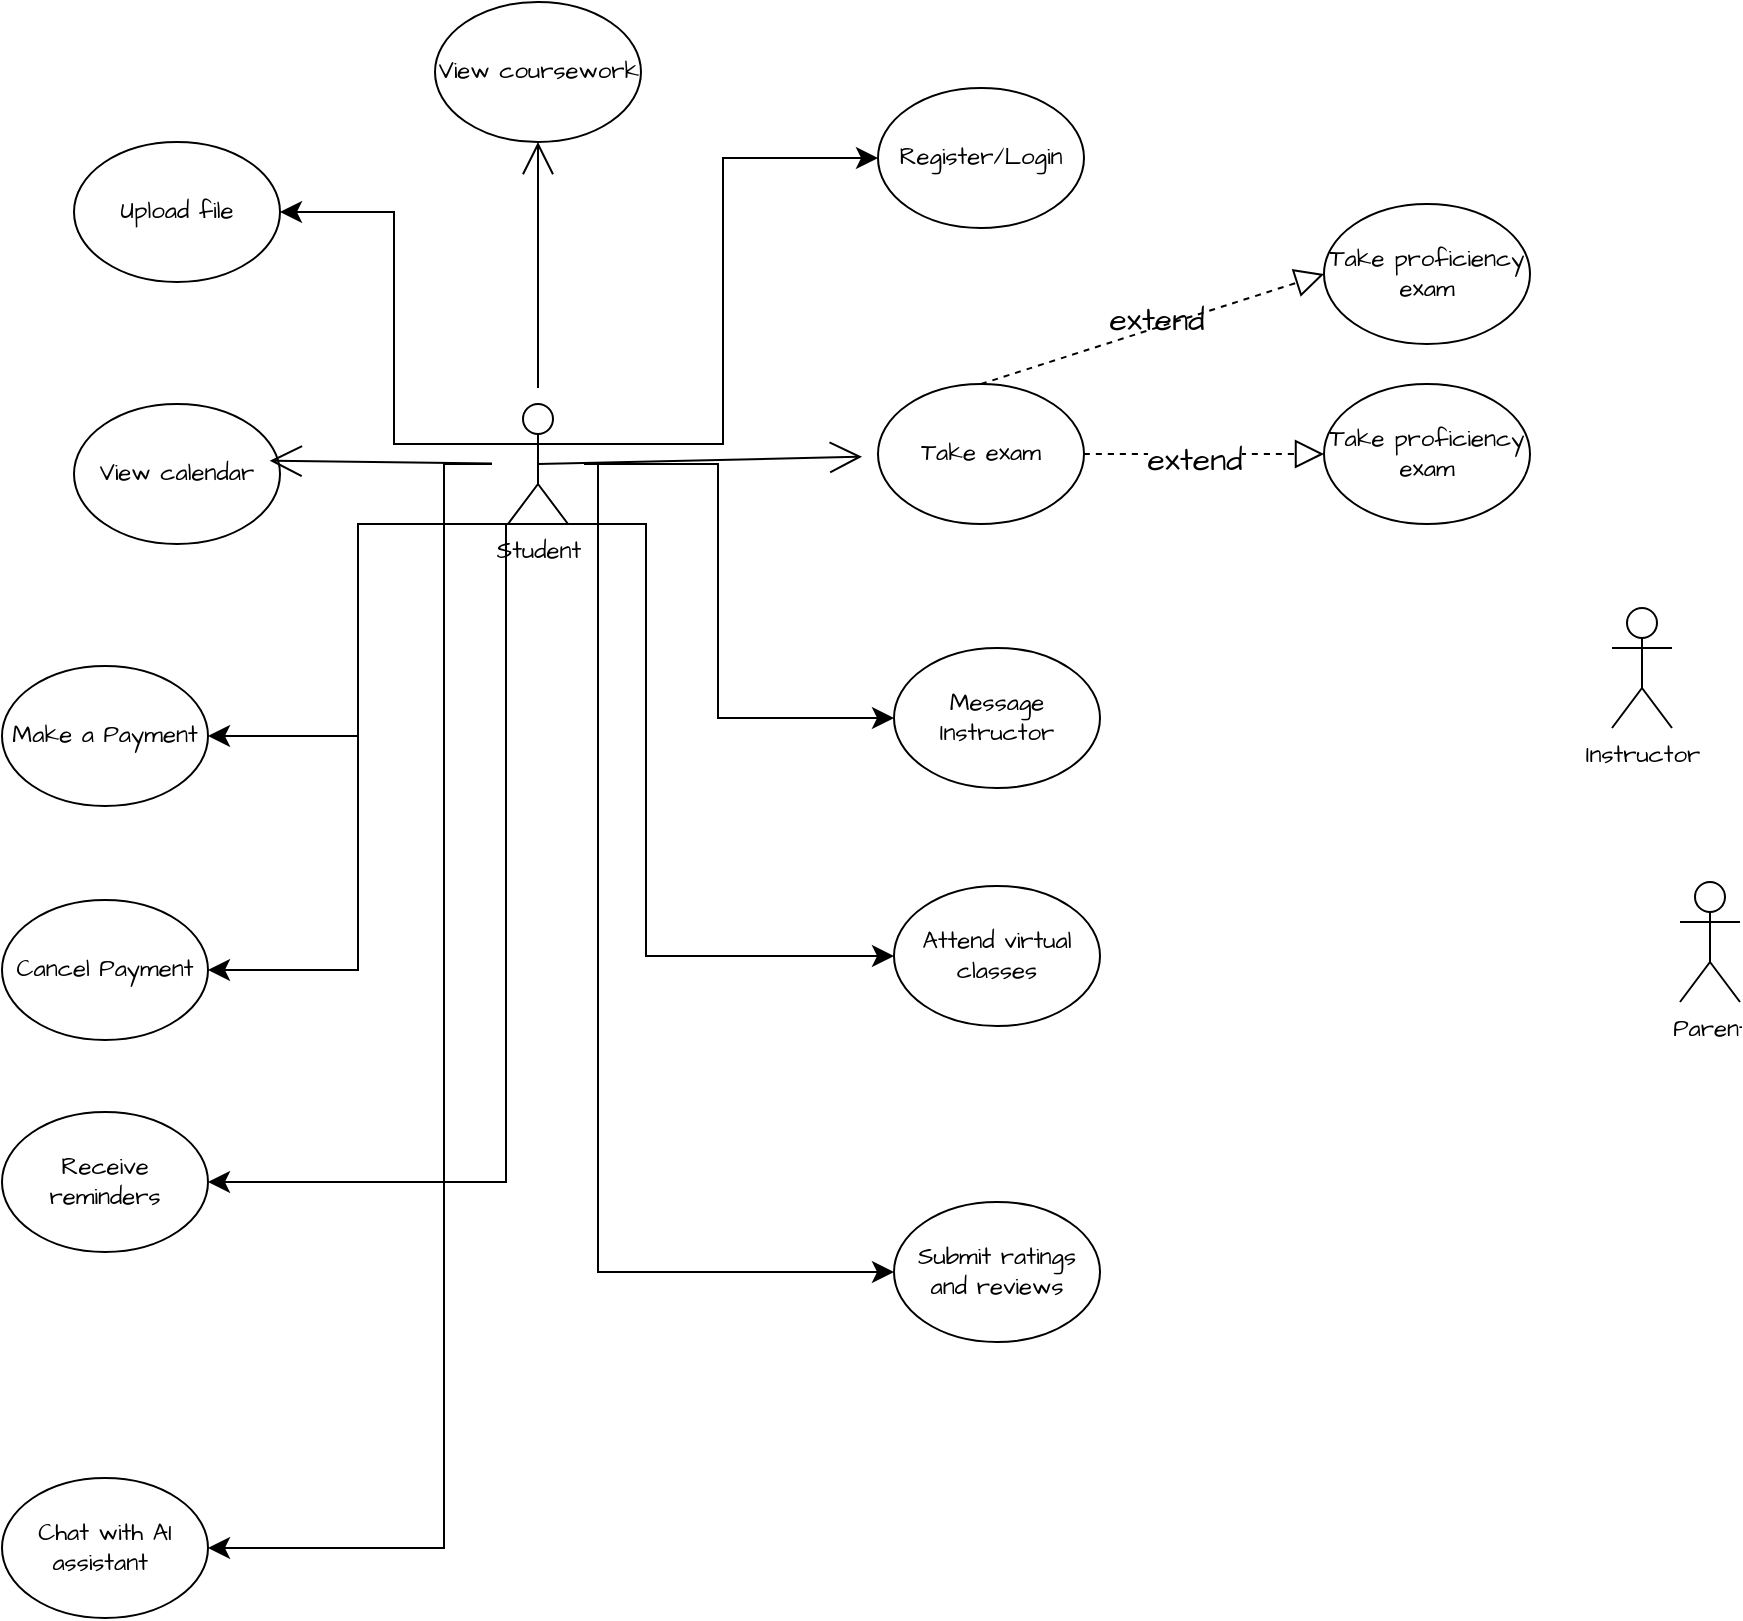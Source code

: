 <mxfile version="26.2.14">
  <diagram name="Page-1" id="RRGI0q7L0don1T7-6ic6">
    <mxGraphModel dx="4040" dy="1404" grid="0" gridSize="10" guides="1" tooltips="1" connect="1" arrows="1" fold="1" page="0" pageScale="1" pageWidth="850" pageHeight="1100" math="0" shadow="0">
      <root>
        <mxCell id="0" />
        <mxCell id="1" parent="0" />
        <mxCell id="d5JYhiwHxwO2VvrhSVND-21" style="edgeStyle=none;curved=1;rounded=0;orthogonalLoop=1;jettySize=auto;html=1;exitX=0.5;exitY=0.5;exitDx=0;exitDy=0;exitPerimeter=0;fontFamily=Architects Daughter;fontSource=https%3A%2F%2Ffonts.googleapis.com%2Fcss%3Ffamily%3DArchitects%2BDaughter;fontSize=16;startSize=14;endArrow=open;endSize=14;sourcePerimeterSpacing=8;targetPerimeterSpacing=8;" edge="1" parent="1" source="d5JYhiwHxwO2VvrhSVND-2" target="d5JYhiwHxwO2VvrhSVND-7">
          <mxGeometry relative="1" as="geometry" />
        </mxCell>
        <mxCell id="d5JYhiwHxwO2VvrhSVND-23" style="edgeStyle=none;curved=1;rounded=0;orthogonalLoop=1;jettySize=auto;html=1;entryX=0.5;entryY=1;entryDx=0;entryDy=0;fontFamily=Architects Daughter;fontSource=https%3A%2F%2Ffonts.googleapis.com%2Fcss%3Ffamily%3DArchitects%2BDaughter;fontSize=16;startSize=14;endArrow=open;endSize=14;sourcePerimeterSpacing=8;targetPerimeterSpacing=8;" edge="1" parent="1" source="d5JYhiwHxwO2VvrhSVND-2" target="d5JYhiwHxwO2VvrhSVND-9">
          <mxGeometry relative="1" as="geometry" />
        </mxCell>
        <mxCell id="d5JYhiwHxwO2VvrhSVND-2" value="Student&lt;div&gt;&lt;br&gt;&lt;/div&gt;" style="shape=umlActor;verticalLabelPosition=bottom;verticalAlign=top;html=1;outlineConnect=0;fontFamily=Architects Daughter;fontSource=https%3A%2F%2Ffonts.googleapis.com%2Fcss%3Ffamily%3DArchitects%2BDaughter;" vertex="1" parent="1">
          <mxGeometry x="-150" y="497" width="30" height="60" as="geometry" />
        </mxCell>
        <mxCell id="d5JYhiwHxwO2VvrhSVND-3" value="&lt;div&gt;Parent&lt;/div&gt;&lt;div&gt;&lt;br&gt;&lt;/div&gt;" style="shape=umlActor;verticalLabelPosition=bottom;verticalAlign=top;html=1;outlineConnect=0;fontFamily=Architects Daughter;fontSource=https%3A%2F%2Ffonts.googleapis.com%2Fcss%3Ffamily%3DArchitects%2BDaughter;" vertex="1" parent="1">
          <mxGeometry x="436" y="736" width="30" height="60" as="geometry" />
        </mxCell>
        <mxCell id="d5JYhiwHxwO2VvrhSVND-4" value="&lt;div&gt;Instructor&lt;/div&gt;&lt;div&gt;&lt;br&gt;&lt;/div&gt;" style="shape=umlActor;verticalLabelPosition=bottom;verticalAlign=top;html=1;outlineConnect=0;fontFamily=Architects Daughter;fontSource=https%3A%2F%2Ffonts.googleapis.com%2Fcss%3Ffamily%3DArchitects%2BDaughter;" vertex="1" parent="1">
          <mxGeometry x="402" y="599" width="30" height="60" as="geometry" />
        </mxCell>
        <mxCell id="d5JYhiwHxwO2VvrhSVND-6" value="Register/Login" style="ellipse;whiteSpace=wrap;html=1;fontFamily=Architects Daughter;fontSource=https%3A%2F%2Ffonts.googleapis.com%2Fcss%3Ffamily%3DArchitects%2BDaughter;" vertex="1" parent="1">
          <mxGeometry x="35" y="339" width="103" height="70" as="geometry" />
        </mxCell>
        <mxCell id="d5JYhiwHxwO2VvrhSVND-7" value="Take exam" style="ellipse;whiteSpace=wrap;html=1;fontFamily=Architects Daughter;fontSource=https%3A%2F%2Ffonts.googleapis.com%2Fcss%3Ffamily%3DArchitects%2BDaughter;" vertex="1" parent="1">
          <mxGeometry x="35" y="487" width="103" height="70" as="geometry" />
        </mxCell>
        <mxCell id="d5JYhiwHxwO2VvrhSVND-8" value="Message Instructor" style="ellipse;whiteSpace=wrap;html=1;fontFamily=Architects Daughter;fontSource=https%3A%2F%2Ffonts.googleapis.com%2Fcss%3Ffamily%3DArchitects%2BDaughter;" vertex="1" parent="1">
          <mxGeometry x="43" y="619" width="103" height="70" as="geometry" />
        </mxCell>
        <mxCell id="d5JYhiwHxwO2VvrhSVND-9" value="View coursework" style="ellipse;whiteSpace=wrap;html=1;fontFamily=Architects Daughter;fontSource=https%3A%2F%2Ffonts.googleapis.com%2Fcss%3Ffamily%3DArchitects%2BDaughter;" vertex="1" parent="1">
          <mxGeometry x="-186.5" y="296" width="103" height="70" as="geometry" />
        </mxCell>
        <mxCell id="d5JYhiwHxwO2VvrhSVND-10" value="Upload file" style="ellipse;whiteSpace=wrap;html=1;fontFamily=Architects Daughter;fontSource=https%3A%2F%2Ffonts.googleapis.com%2Fcss%3Ffamily%3DArchitects%2BDaughter;" vertex="1" parent="1">
          <mxGeometry x="-367" y="366" width="103" height="70" as="geometry" />
        </mxCell>
        <mxCell id="d5JYhiwHxwO2VvrhSVND-14" value="View calendar" style="ellipse;whiteSpace=wrap;html=1;fontFamily=Architects Daughter;fontSource=https%3A%2F%2Ffonts.googleapis.com%2Fcss%3Ffamily%3DArchitects%2BDaughter;" vertex="1" parent="1">
          <mxGeometry x="-367" y="497" width="103" height="70" as="geometry" />
        </mxCell>
        <mxCell id="d5JYhiwHxwO2VvrhSVND-15" value="Make a Payment" style="ellipse;whiteSpace=wrap;html=1;fontFamily=Architects Daughter;fontSource=https%3A%2F%2Ffonts.googleapis.com%2Fcss%3Ffamily%3DArchitects%2BDaughter;" vertex="1" parent="1">
          <mxGeometry x="-403" y="628" width="103" height="70" as="geometry" />
        </mxCell>
        <mxCell id="d5JYhiwHxwO2VvrhSVND-16" value="Cancel Payment" style="ellipse;whiteSpace=wrap;html=1;fontFamily=Architects Daughter;fontSource=https%3A%2F%2Ffonts.googleapis.com%2Fcss%3Ffamily%3DArchitects%2BDaughter;" vertex="1" parent="1">
          <mxGeometry x="-403" y="745" width="103" height="70" as="geometry" />
        </mxCell>
        <mxCell id="d5JYhiwHxwO2VvrhSVND-17" value="Receive reminders" style="ellipse;whiteSpace=wrap;html=1;fontFamily=Architects Daughter;fontSource=https%3A%2F%2Ffonts.googleapis.com%2Fcss%3Ffamily%3DArchitects%2BDaughter;" vertex="1" parent="1">
          <mxGeometry x="-403" y="851" width="103" height="70" as="geometry" />
        </mxCell>
        <mxCell id="d5JYhiwHxwO2VvrhSVND-20" value="" style="edgeStyle=elbowEdgeStyle;elbow=horizontal;endArrow=classic;html=1;curved=0;rounded=0;endSize=8;startSize=8;fontFamily=Architects Daughter;fontSource=https%3A%2F%2Ffonts.googleapis.com%2Fcss%3Ffamily%3DArchitects%2BDaughter;fontSize=16;sourcePerimeterSpacing=8;targetPerimeterSpacing=8;entryX=0;entryY=0.5;entryDx=0;entryDy=0;" edge="1" parent="1" target="d5JYhiwHxwO2VvrhSVND-6">
          <mxGeometry width="50" height="50" relative="1" as="geometry">
            <mxPoint x="-120" y="517" as="sourcePoint" />
            <mxPoint x="-66" y="371" as="targetPoint" />
          </mxGeometry>
        </mxCell>
        <mxCell id="d5JYhiwHxwO2VvrhSVND-22" value="" style="edgeStyle=elbowEdgeStyle;elbow=horizontal;endArrow=classic;html=1;curved=0;rounded=0;endSize=8;startSize=8;fontFamily=Architects Daughter;fontSource=https%3A%2F%2Ffonts.googleapis.com%2Fcss%3Ffamily%3DArchitects%2BDaughter;fontSize=16;sourcePerimeterSpacing=8;targetPerimeterSpacing=8;entryX=0;entryY=0.5;entryDx=0;entryDy=0;" edge="1" parent="1" source="d5JYhiwHxwO2VvrhSVND-2" target="d5JYhiwHxwO2VvrhSVND-8">
          <mxGeometry width="50" height="50" relative="1" as="geometry">
            <mxPoint x="-131" y="526" as="sourcePoint" />
            <mxPoint x="-18" y="609" as="targetPoint" />
            <Array as="points">
              <mxPoint x="-45" y="585" />
            </Array>
          </mxGeometry>
        </mxCell>
        <mxCell id="d5JYhiwHxwO2VvrhSVND-24" value="" style="edgeStyle=elbowEdgeStyle;elbow=horizontal;endArrow=classic;html=1;curved=0;rounded=0;endSize=8;startSize=8;fontFamily=Architects Daughter;fontSource=https%3A%2F%2Ffonts.googleapis.com%2Fcss%3Ffamily%3DArchitects%2BDaughter;fontSize=16;sourcePerimeterSpacing=8;targetPerimeterSpacing=8;exitX=0;exitY=0.333;exitDx=0;exitDy=0;exitPerimeter=0;entryX=1;entryY=0.5;entryDx=0;entryDy=0;" edge="1" parent="1" source="d5JYhiwHxwO2VvrhSVND-2" target="d5JYhiwHxwO2VvrhSVND-10">
          <mxGeometry width="50" height="50" relative="1" as="geometry">
            <mxPoint x="-241" y="524" as="sourcePoint" />
            <mxPoint x="-191" y="474" as="targetPoint" />
          </mxGeometry>
        </mxCell>
        <mxCell id="d5JYhiwHxwO2VvrhSVND-26" style="edgeStyle=none;curved=1;rounded=0;orthogonalLoop=1;jettySize=auto;html=1;entryX=0.95;entryY=0.405;entryDx=0;entryDy=0;entryPerimeter=0;fontFamily=Architects Daughter;fontSource=https%3A%2F%2Ffonts.googleapis.com%2Fcss%3Ffamily%3DArchitects%2BDaughter;fontSize=16;startSize=14;endArrow=open;endSize=14;sourcePerimeterSpacing=8;targetPerimeterSpacing=8;" edge="1" parent="1" source="d5JYhiwHxwO2VvrhSVND-2" target="d5JYhiwHxwO2VvrhSVND-14">
          <mxGeometry relative="1" as="geometry" />
        </mxCell>
        <mxCell id="d5JYhiwHxwO2VvrhSVND-27" value="" style="edgeStyle=elbowEdgeStyle;elbow=horizontal;endArrow=classic;html=1;curved=0;rounded=0;endSize=8;startSize=8;fontFamily=Architects Daughter;fontSource=https%3A%2F%2Ffonts.googleapis.com%2Fcss%3Ffamily%3DArchitects%2BDaughter;fontSize=16;sourcePerimeterSpacing=8;targetPerimeterSpacing=8;exitX=0;exitY=1;exitDx=0;exitDy=0;exitPerimeter=0;entryX=1;entryY=0.5;entryDx=0;entryDy=0;" edge="1" parent="1" source="d5JYhiwHxwO2VvrhSVND-2" target="d5JYhiwHxwO2VvrhSVND-15">
          <mxGeometry width="50" height="50" relative="1" as="geometry">
            <mxPoint x="-196" y="681" as="sourcePoint" />
            <mxPoint x="-146" y="631" as="targetPoint" />
          </mxGeometry>
        </mxCell>
        <mxCell id="d5JYhiwHxwO2VvrhSVND-29" value="" style="edgeStyle=elbowEdgeStyle;elbow=horizontal;endArrow=classic;html=1;curved=0;rounded=0;endSize=8;startSize=8;fontFamily=Architects Daughter;fontSource=https%3A%2F%2Ffonts.googleapis.com%2Fcss%3Ffamily%3DArchitects%2BDaughter;fontSize=16;sourcePerimeterSpacing=8;targetPerimeterSpacing=8;exitX=0;exitY=1;exitDx=0;exitDy=0;exitPerimeter=0;entryX=1;entryY=0.5;entryDx=0;entryDy=0;" edge="1" parent="1" source="d5JYhiwHxwO2VvrhSVND-2" target="d5JYhiwHxwO2VvrhSVND-16">
          <mxGeometry width="50" height="50" relative="1" as="geometry">
            <mxPoint x="-84" y="691" as="sourcePoint" />
            <mxPoint x="-34" y="641" as="targetPoint" />
          </mxGeometry>
        </mxCell>
        <mxCell id="d5JYhiwHxwO2VvrhSVND-30" value="" style="edgeStyle=elbowEdgeStyle;elbow=horizontal;endArrow=classic;html=1;curved=0;rounded=0;endSize=8;startSize=8;fontFamily=Architects Daughter;fontSource=https%3A%2F%2Ffonts.googleapis.com%2Fcss%3Ffamily%3DArchitects%2BDaughter;fontSize=16;sourcePerimeterSpacing=8;targetPerimeterSpacing=8;exitX=1;exitY=1;exitDx=0;exitDy=0;exitPerimeter=0;entryX=1;entryY=0.5;entryDx=0;entryDy=0;" edge="1" parent="1" source="d5JYhiwHxwO2VvrhSVND-2" target="d5JYhiwHxwO2VvrhSVND-17">
          <mxGeometry width="50" height="50" relative="1" as="geometry">
            <mxPoint x="-84" y="728" as="sourcePoint" />
            <mxPoint x="-34" y="678" as="targetPoint" />
            <Array as="points">
              <mxPoint x="-151" y="722" />
            </Array>
          </mxGeometry>
        </mxCell>
        <mxCell id="d5JYhiwHxwO2VvrhSVND-31" value="Attend virtual classes" style="ellipse;whiteSpace=wrap;html=1;fontFamily=Architects Daughter;fontSource=https%3A%2F%2Ffonts.googleapis.com%2Fcss%3Ffamily%3DArchitects%2BDaughter;" vertex="1" parent="1">
          <mxGeometry x="43" y="738" width="103" height="70" as="geometry" />
        </mxCell>
        <mxCell id="d5JYhiwHxwO2VvrhSVND-32" value="" style="edgeStyle=elbowEdgeStyle;elbow=horizontal;endArrow=classic;html=1;curved=0;rounded=0;endSize=8;startSize=8;fontFamily=Architects Daughter;fontSource=https%3A%2F%2Ffonts.googleapis.com%2Fcss%3Ffamily%3DArchitects%2BDaughter;fontSize=16;sourcePerimeterSpacing=8;targetPerimeterSpacing=8;exitX=1;exitY=1;exitDx=0;exitDy=0;exitPerimeter=0;entryX=0;entryY=0.5;entryDx=0;entryDy=0;" edge="1" parent="1" source="d5JYhiwHxwO2VvrhSVND-2" target="d5JYhiwHxwO2VvrhSVND-31">
          <mxGeometry width="50" height="50" relative="1" as="geometry">
            <mxPoint x="-84" y="622" as="sourcePoint" />
            <mxPoint x="-34" y="572" as="targetPoint" />
            <Array as="points">
              <mxPoint x="-81" y="668" />
            </Array>
          </mxGeometry>
        </mxCell>
        <mxCell id="d5JYhiwHxwO2VvrhSVND-33" value="Take proficiency exam" style="ellipse;whiteSpace=wrap;html=1;fontFamily=Architects Daughter;fontSource=https%3A%2F%2Ffonts.googleapis.com%2Fcss%3Ffamily%3DArchitects%2BDaughter;" vertex="1" parent="1">
          <mxGeometry x="258" y="487" width="103" height="70" as="geometry" />
        </mxCell>
        <mxCell id="d5JYhiwHxwO2VvrhSVND-36" value="" style="endArrow=block;dashed=1;endFill=0;endSize=12;html=1;rounded=0;fontFamily=Architects Daughter;fontSource=https%3A%2F%2Ffonts.googleapis.com%2Fcss%3Ffamily%3DArchitects%2BDaughter;fontSize=16;sourcePerimeterSpacing=8;targetPerimeterSpacing=8;curved=1;exitX=1;exitY=0.5;exitDx=0;exitDy=0;entryX=0;entryY=0.5;entryDx=0;entryDy=0;" edge="1" parent="1" source="d5JYhiwHxwO2VvrhSVND-7" target="d5JYhiwHxwO2VvrhSVND-33">
          <mxGeometry width="160" relative="1" as="geometry">
            <mxPoint x="126" y="579" as="sourcePoint" />
            <mxPoint x="286" y="579" as="targetPoint" />
          </mxGeometry>
        </mxCell>
        <mxCell id="d5JYhiwHxwO2VvrhSVND-37" value="extend" style="edgeLabel;html=1;align=center;verticalAlign=middle;resizable=0;points=[];fontSize=16;fontFamily=Architects Daughter;fontSource=https%3A%2F%2Ffonts.googleapis.com%2Fcss%3Ffamily%3DArchitects%2BDaughter;" vertex="1" connectable="0" parent="d5JYhiwHxwO2VvrhSVND-36">
          <mxGeometry x="-0.08" y="-3" relative="1" as="geometry">
            <mxPoint as="offset" />
          </mxGeometry>
        </mxCell>
        <mxCell id="d5JYhiwHxwO2VvrhSVND-38" value="Take proficiency exam" style="ellipse;whiteSpace=wrap;html=1;fontFamily=Architects Daughter;fontSource=https%3A%2F%2Ffonts.googleapis.com%2Fcss%3Ffamily%3DArchitects%2BDaughter;" vertex="1" parent="1">
          <mxGeometry x="258" y="397" width="103" height="70" as="geometry" />
        </mxCell>
        <mxCell id="d5JYhiwHxwO2VvrhSVND-39" value="extend" style="edgeLabel;html=1;align=center;verticalAlign=middle;resizable=0;points=[];fontSize=16;fontFamily=Architects Daughter;fontSource=https%3A%2F%2Ffonts.googleapis.com%2Fcss%3Ffamily%3DArchitects%2BDaughter;" vertex="1" connectable="0" parent="1">
          <mxGeometry x="173.997" y="455.0" as="geometry" />
        </mxCell>
        <mxCell id="d5JYhiwHxwO2VvrhSVND-40" value="" style="endArrow=block;dashed=1;endFill=0;endSize=12;html=1;rounded=0;fontFamily=Architects Daughter;fontSource=https%3A%2F%2Ffonts.googleapis.com%2Fcss%3Ffamily%3DArchitects%2BDaughter;fontSize=16;sourcePerimeterSpacing=8;targetPerimeterSpacing=8;curved=1;entryX=0;entryY=0.5;entryDx=0;entryDy=0;exitX=0.5;exitY=0;exitDx=0;exitDy=0;" edge="1" parent="1" source="d5JYhiwHxwO2VvrhSVND-7" target="d5JYhiwHxwO2VvrhSVND-38">
          <mxGeometry width="160" relative="1" as="geometry">
            <mxPoint x="82" y="431" as="sourcePoint" />
            <mxPoint x="247" y="436" as="targetPoint" />
          </mxGeometry>
        </mxCell>
        <mxCell id="d5JYhiwHxwO2VvrhSVND-45" value="Submit ratings and reviews" style="ellipse;whiteSpace=wrap;html=1;fontFamily=Architects Daughter;fontSource=https%3A%2F%2Ffonts.googleapis.com%2Fcss%3Ffamily%3DArchitects%2BDaughter;" vertex="1" parent="1">
          <mxGeometry x="43" y="896" width="103" height="70" as="geometry" />
        </mxCell>
        <mxCell id="d5JYhiwHxwO2VvrhSVND-46" value="" style="edgeStyle=elbowEdgeStyle;elbow=horizontal;endArrow=classic;html=1;curved=0;rounded=0;endSize=8;startSize=8;fontFamily=Architects Daughter;fontSource=https%3A%2F%2Ffonts.googleapis.com%2Fcss%3Ffamily%3DArchitects%2BDaughter;fontSize=16;sourcePerimeterSpacing=8;targetPerimeterSpacing=8;entryX=0;entryY=0.5;entryDx=0;entryDy=0;" edge="1" parent="1" source="d5JYhiwHxwO2VvrhSVND-2" target="d5JYhiwHxwO2VvrhSVND-45">
          <mxGeometry width="50" height="50" relative="1" as="geometry">
            <mxPoint x="-21" y="914" as="sourcePoint" />
            <mxPoint x="29" y="864" as="targetPoint" />
            <Array as="points">
              <mxPoint x="-105" y="726" />
            </Array>
          </mxGeometry>
        </mxCell>
        <mxCell id="d5JYhiwHxwO2VvrhSVND-47" value="Chat with AI assistant&amp;nbsp;" style="ellipse;whiteSpace=wrap;html=1;fontFamily=Architects Daughter;fontSource=https%3A%2F%2Ffonts.googleapis.com%2Fcss%3Ffamily%3DArchitects%2BDaughter;" vertex="1" parent="1">
          <mxGeometry x="-403" y="1034" width="103" height="70" as="geometry" />
        </mxCell>
        <mxCell id="d5JYhiwHxwO2VvrhSVND-48" value="" style="edgeStyle=elbowEdgeStyle;elbow=horizontal;endArrow=classic;html=1;curved=0;rounded=0;endSize=8;startSize=8;fontFamily=Architects Daughter;fontSource=https%3A%2F%2Ffonts.googleapis.com%2Fcss%3Ffamily%3DArchitects%2BDaughter;fontSize=16;sourcePerimeterSpacing=8;targetPerimeterSpacing=8;entryX=1;entryY=0.5;entryDx=0;entryDy=0;" edge="1" parent="1" source="d5JYhiwHxwO2VvrhSVND-2" target="d5JYhiwHxwO2VvrhSVND-47">
          <mxGeometry width="50" height="50" relative="1" as="geometry">
            <mxPoint x="-108" y="916" as="sourcePoint" />
            <mxPoint x="-58" y="866" as="targetPoint" />
            <Array as="points">
              <mxPoint x="-182" y="809" />
            </Array>
          </mxGeometry>
        </mxCell>
      </root>
    </mxGraphModel>
  </diagram>
</mxfile>
